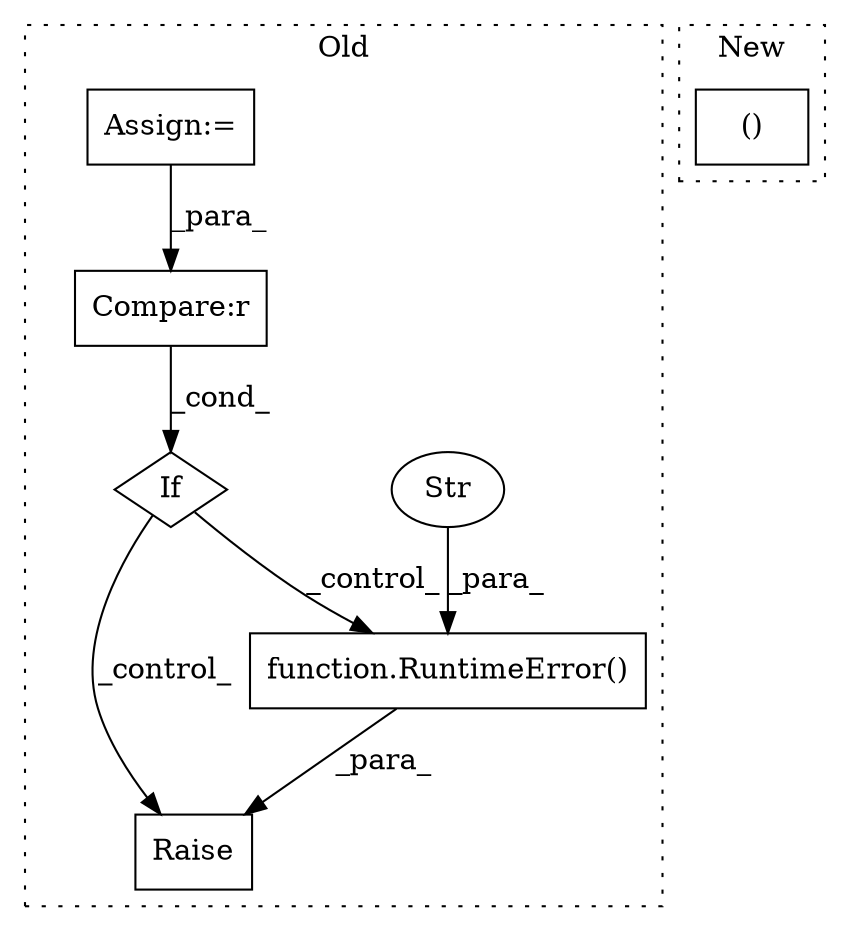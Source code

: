 digraph G {
subgraph cluster0 {
1 [label="function.RuntimeError()" a="75" s="9262,9298" l="13,1" shape="box"];
3 [label="Raise" a="91" s="9256" l="6" shape="box"];
4 [label="Str" a="66" s="9275" l="23" shape="ellipse"];
5 [label="If" a="96" s="9220" l="3" shape="diamond"];
6 [label="Compare:r" a="40" s="9223" l="19" shape="box"];
7 [label="Assign:=" a="68" s="9164" l="3" shape="box"];
label = "Old";
style="dotted";
}
subgraph cluster1 {
2 [label="()" a="54" s="8683" l="13" shape="box"];
label = "New";
style="dotted";
}
1 -> 3 [label="_para_"];
4 -> 1 [label="_para_"];
5 -> 3 [label="_control_"];
5 -> 1 [label="_control_"];
6 -> 5 [label="_cond_"];
7 -> 6 [label="_para_"];
}